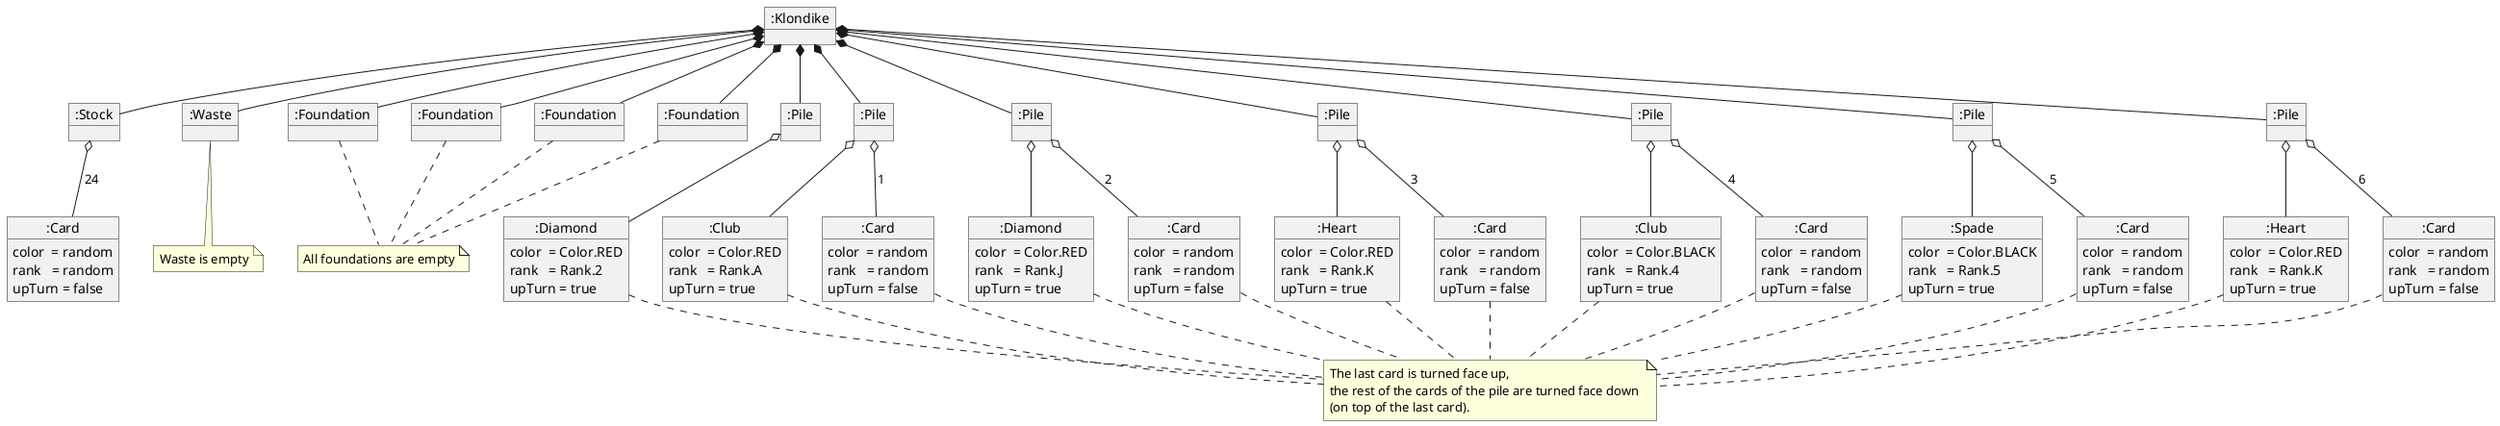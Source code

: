 
@startuml initial-state


object ":Klondike" as klondike
object ":Stock" as stock
object ":Waste" as waste
object ":Foundation" as foundation1
object ":Foundation" as foundation2
object ":Foundation" as foundation3
object ":Foundation" as foundation4
object ":Pile" as pile1
object ":Pile" as pile2
object ":Pile" as pile3
object ":Pile" as pile4
object ":Pile" as pile5
object ":Pile" as pile6
object ":Pile" as pile7
object ":Card" as cardStock
object ":Diamond" as cardPile1
object ":Club" as cardPile2
object ":Card" as cardRandomPile2
object ":Diamond" as cardPile3
object ":Card" as cardRandomPile3
object ":Heart" as cardPile4
object ":Card" as cardRandomPile4
object ":Club" as cardPile5
object ":Card" as cardRandomPile5
object ":Spade" as cardPile6
object ":Card" as cardRandomPile6
object ":Heart" as cardPile7
object ":Card" as cardRandomPile7

'STOCK'
cardStock : color  = random
cardStock : rank   = random
cardStock : upTurn = false

stock o-- cardStock: 24


'WASTE'
note as noteWaste
Waste is empty
end note
waste .. noteWaste

'FOUNDATION'
note as noteFoundations
All foundations are empty
end note

foundation1 .. noteFoundations
foundation2 .. noteFoundations
foundation3 .. noteFoundations
foundation4 .. noteFoundations


'PILE 1'
cardPile1 : color  = Color.RED
cardPile1 : rank   = Rank.2
cardPile1 : upTurn = true

pile1 o-- cardPile1

'PILE 2'
cardRandomPile2 : color  = random
cardRandomPile2 : rank   = random
cardRandomPile2 : upTurn = false

cardPile2 : color  = Color.RED
cardPile2 : rank   = Rank.A
cardPile2 : upTurn = true

pile2 o-- cardPile2
pile2 o-- cardRandomPile2:1


'PILE 3'
cardRandomPile3 : color  = random
cardRandomPile3 : rank   = random
cardRandomPile3 : upTurn = false

cardPile3 : color  = Color.RED
cardPile3 : rank   = Rank.J
cardPile3 : upTurn = true

pile3 o-- cardPile3
pile3 o-- cardRandomPile3:2


'PILE 4'
cardRandomPile4 : color  = random
cardRandomPile4 : rank   = random
cardRandomPile4 : upTurn = false

cardPile4 : color  = Color.RED
cardPile4 : rank   = Rank.K
cardPile4 : upTurn = true

pile4 o-- cardPile4
pile4 o-- cardRandomPile4:3


'PILE 5'

cardRandomPile5 : color  = random
cardRandomPile5 : rank   = random
cardRandomPile5 : upTurn = false

cardPile5 : color  = Color.BLACK
cardPile5 : rank   = Rank.4
cardPile5 : upTurn = true

pile5 o-- cardPile5
pile5 o-- cardRandomPile5:4


'PILE 6'
cardRandomPile6 : color  = random
cardRandomPile6 : rank   = random
cardRandomPile6 : upTurn = false

cardPile6 : color  = Color.BLACK
cardPile6 : rank   = Rank.5
cardPile6 : upTurn = true

pile6 o-- cardPile6
pile6 o-- cardRandomPile6:5


'PILE 7'
cardRandomPile7 : color  = random
cardRandomPile7 : rank   = random
cardRandomPile7 : upTurn = false

cardPile7 : color  = Color.RED
cardPile7 : rank   = Rank.K
cardPile7 : upTurn = true

pile7 o-- cardPile7
pile7 o-- cardRandomPile7:6


'NOTE LAST CARD OF PILE'
note as noteLastCardOfPile
The last card is turned face up, 
the rest of the cards of the pile are turned face down 
(on top of the last card).
end note

cardPile1 .. noteLastCardOfPile
cardPile2 .. noteLastCardOfPile
cardPile3 .. noteLastCardOfPile
cardPile4 .. noteLastCardOfPile
cardPile5 .. noteLastCardOfPile
cardPile6 .. noteLastCardOfPile
cardPile7 .. noteLastCardOfPile

cardRandomPile2 .. noteLastCardOfPile
cardRandomPile3 .. noteLastCardOfPile
cardRandomPile4 .. noteLastCardOfPile
cardRandomPile5 .. noteLastCardOfPile
cardRandomPile6 .. noteLastCardOfPile
cardRandomPile7 .. noteLastCardOfPile

'KLONDIKE'
klondike *-- stock
klondike *-- waste
klondike *-- foundation1
klondike *-- foundation2
klondike *-- foundation3
klondike *-- foundation4
klondike *-- pile1
klondike *-- pile2
klondike *-- pile3
klondike *-- pile4
klondike *-- pile5
klondike *-- pile6
klondike *-- pile7

@enduml